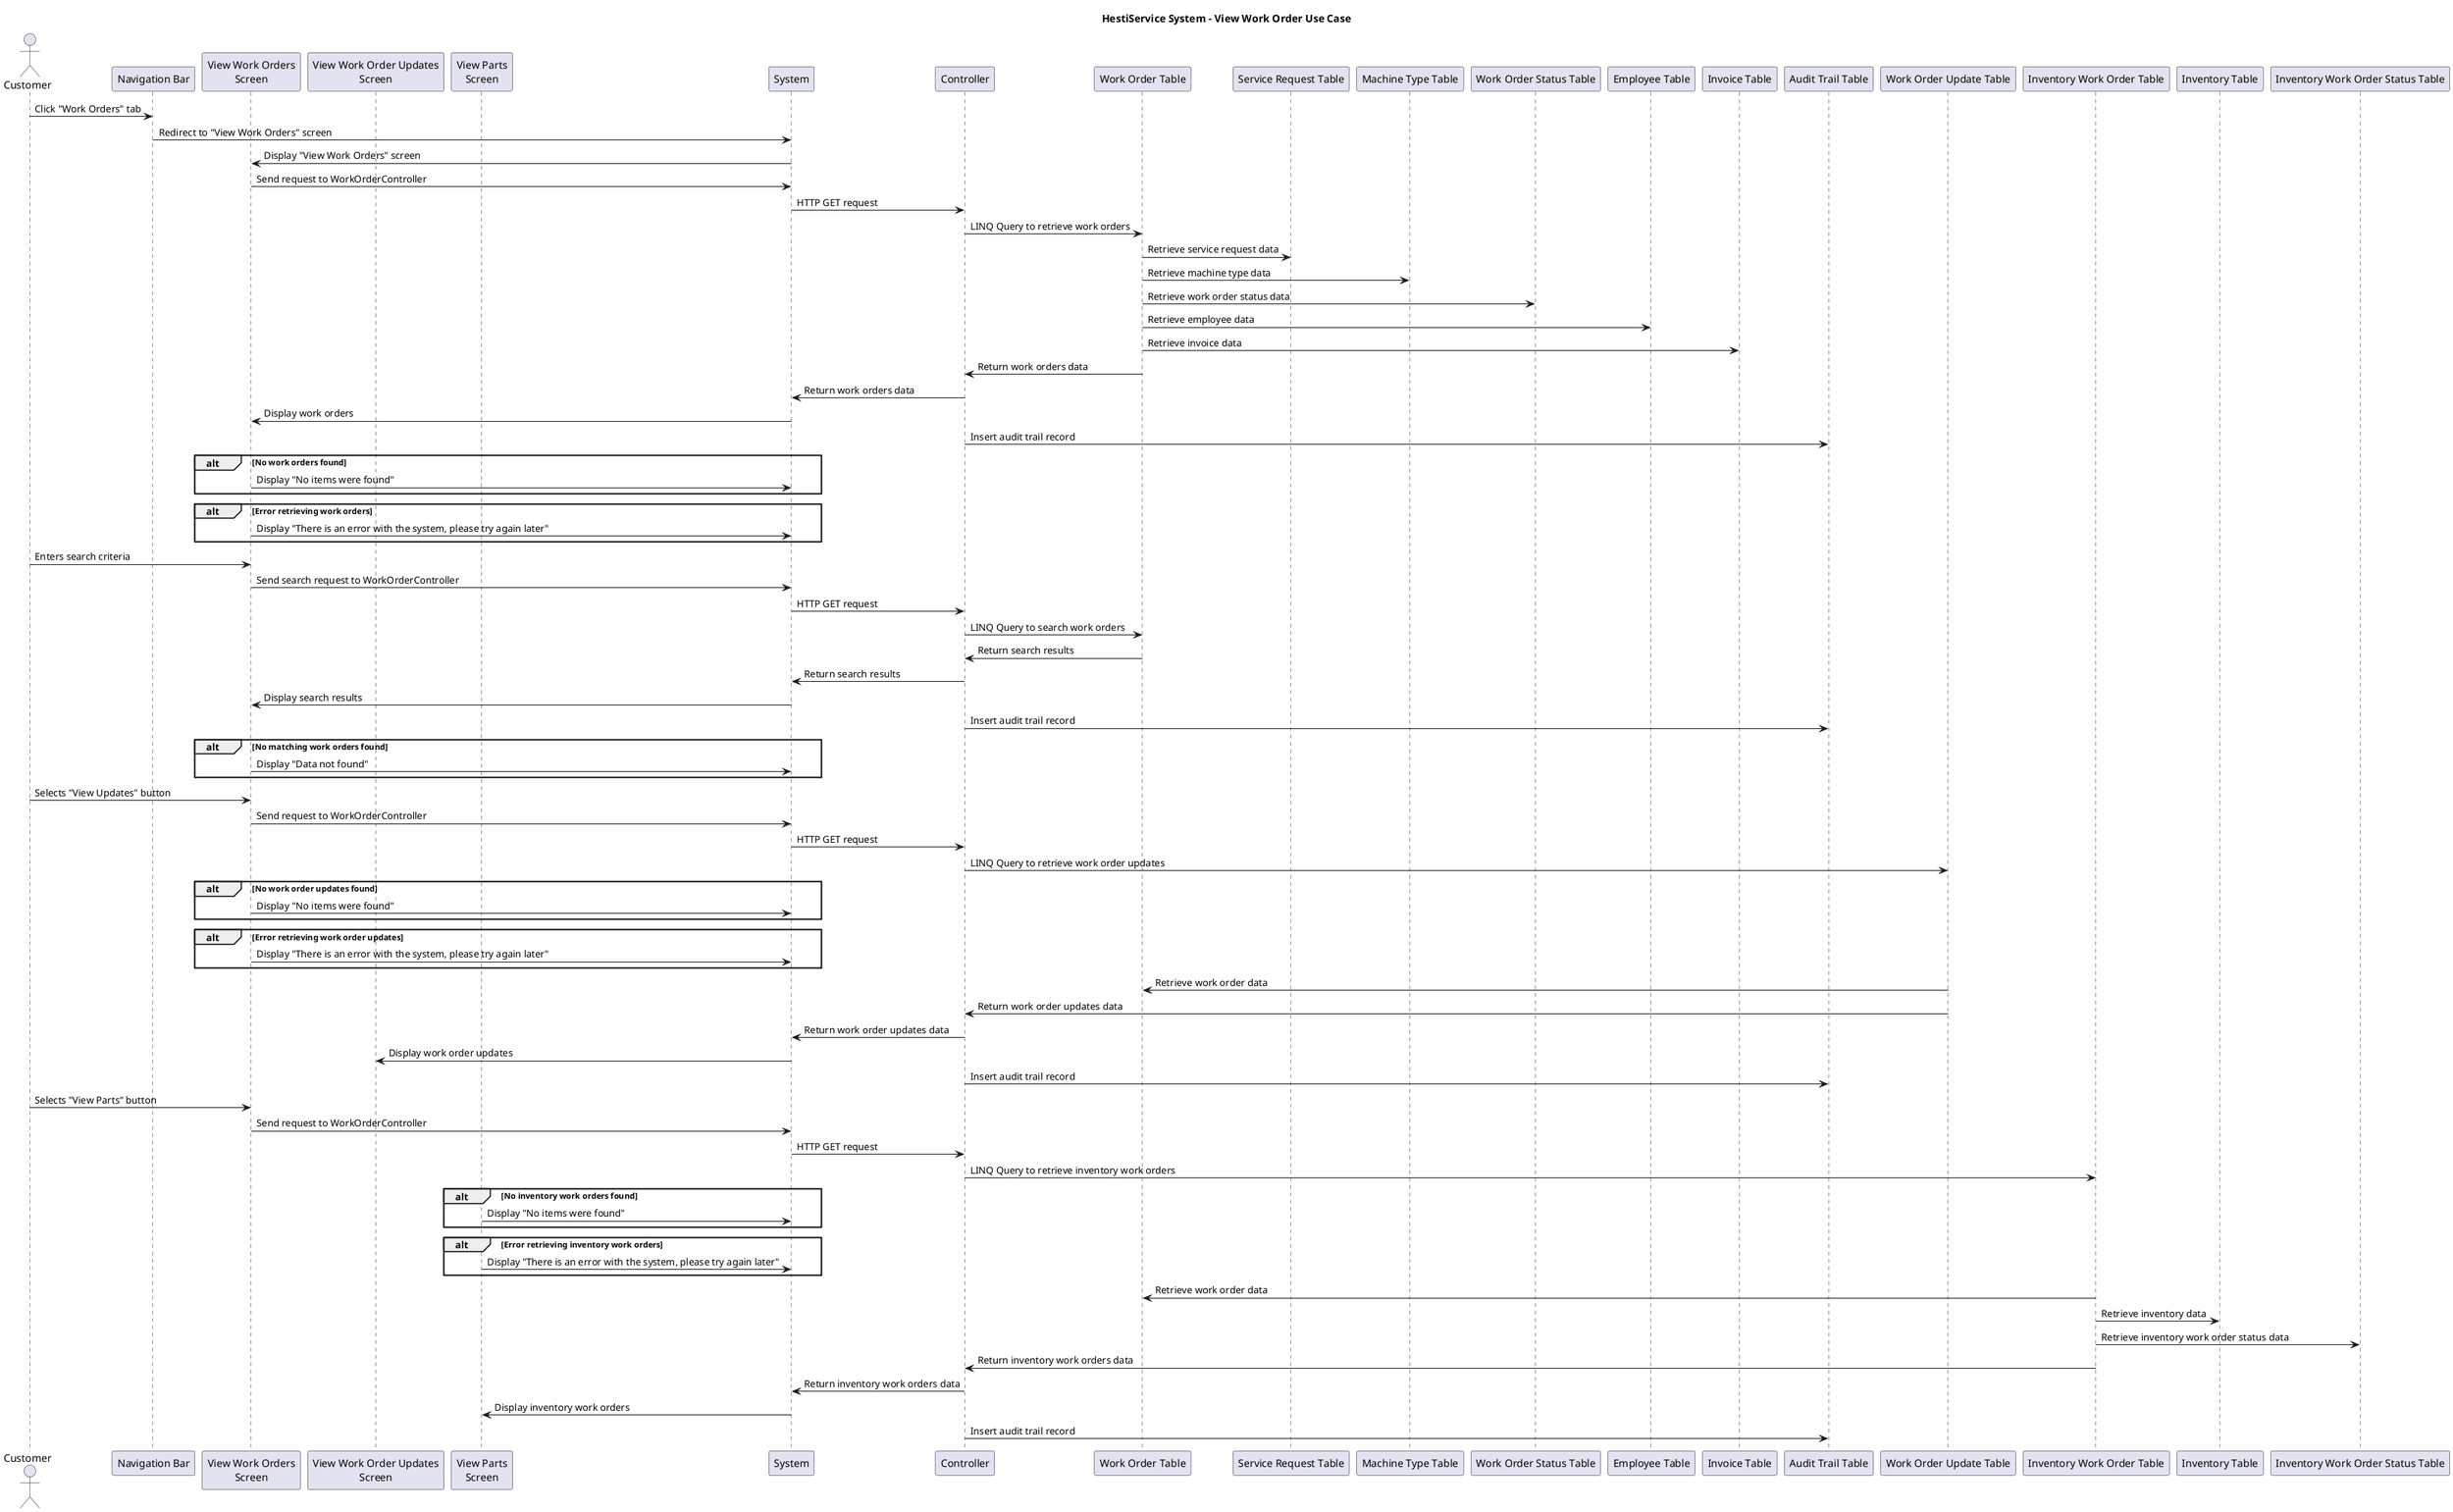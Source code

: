 @startuml
title HestiService System - View Work Order Use Case

actor Customer as Customer
participant "Navigation Bar" as NavBar
participant "View Work Orders\nScreen" as ViewWorkOrdersScreen
participant "View Work Order Updates\nScreen" as ViewWorkOrderUpdatesScreen
participant "View Parts\nScreen" as ViewPartsScreen
participant "System" as System
participant "Controller" as WorkOrderController
participant "Work Order Table" as WorkOrderTable
participant "Service Request Table" as ServiceRequestTable
participant "Machine Type Table" as MachineTypeTable
participant "Work Order Status Table" as WorkOrderStatusTable
participant "Employee Table" as EmployeeTable
participant "Invoice Table" as InvoiceTable
participant "Audit Trail Table" as AuditTrailTable
participant "Work Order Update Table" as WorkOrderUpdateTable
participant "Inventory Work Order Table" as InventoryWorkOrderTable
participant "Inventory Table" as InventoryTable
participant "Inventory Work Order Status Table" as InventoryWorkOrderStatusTable

Customer -> NavBar: Click "Work Orders" tab
NavBar -> System: Redirect to "View Work Orders" screen
System -> ViewWorkOrdersScreen: Display "View Work Orders" screen

ViewWorkOrdersScreen -> System: Send request to WorkOrderController
System -> WorkOrderController: HTTP GET request
WorkOrderController -> WorkOrderTable: LINQ Query to retrieve work orders
WorkOrderTable -> ServiceRequestTable: Retrieve service request data
WorkOrderTable -> MachineTypeTable: Retrieve machine type data
WorkOrderTable -> WorkOrderStatusTable: Retrieve work order status data
WorkOrderTable -> EmployeeTable: Retrieve employee data
WorkOrderTable -> InvoiceTable: Retrieve invoice data
WorkOrderTable -> WorkOrderController: Return work orders data
WorkOrderController -> System: Return work orders data
System -> ViewWorkOrdersScreen: Display work orders

WorkOrderController -> AuditTrailTable: Insert audit trail record

alt No work orders found
    ViewWorkOrdersScreen -> System: Display "No items were found"
end

alt Error retrieving work orders
    ViewWorkOrdersScreen -> System: Display "There is an error with the system, please try again later"
end

Customer -> ViewWorkOrdersScreen: Enters search criteria
ViewWorkOrdersScreen -> System: Send search request to WorkOrderController
System -> WorkOrderController: HTTP GET request
WorkOrderController -> WorkOrderTable: LINQ Query to search work orders
WorkOrderTable -> WorkOrderController: Return search results
WorkOrderController -> System: Return search results
System -> ViewWorkOrdersScreen: Display search results

WorkOrderController -> AuditTrailTable: Insert audit trail record

alt No matching work orders found
    ViewWorkOrdersScreen -> System: Display "Data not found"
end

Customer -> ViewWorkOrdersScreen: Selects "View Updates" button
ViewWorkOrdersScreen -> System: Send request to WorkOrderController
System -> WorkOrderController: HTTP GET request
WorkOrderController -> WorkOrderUpdateTable: LINQ Query to retrieve work order updates

alt No work order updates found
    ViewWorkOrdersScreen -> System: Display "No items were found"
end

alt Error retrieving work order updates
    ViewWorkOrdersScreen -> System: Display "There is an error with the system, please try again later"
end

WorkOrderUpdateTable -> WorkOrderTable: Retrieve work order data
WorkOrderUpdateTable -> WorkOrderController: Return work order updates data
WorkOrderController -> System: Return work order updates data
System -> ViewWorkOrderUpdatesScreen: Display work order updates

WorkOrderController -> AuditTrailTable: Insert audit trail record

Customer -> ViewWorkOrdersScreen: Selects "View Parts" button
ViewWorkOrdersScreen -> System: Send request to WorkOrderController
System -> WorkOrderController: HTTP GET request
WorkOrderController -> InventoryWorkOrderTable: LINQ Query to retrieve inventory work orders

alt No inventory work orders found
    ViewPartsScreen -> System: Display "No items were found"
end

alt Error retrieving inventory work orders
    ViewPartsScreen -> System: Display "There is an error with the system, please try again later"
end

InventoryWorkOrderTable -> WorkOrderTable: Retrieve work order data
InventoryWorkOrderTable -> InventoryTable: Retrieve inventory data
InventoryWorkOrderTable -> InventoryWorkOrderStatusTable: Retrieve inventory work order status data
InventoryWorkOrderTable -> WorkOrderController: Return inventory work orders data
WorkOrderController -> System: Return inventory work orders data
System -> ViewPartsScreen: Display inventory work orders

WorkOrderController -> AuditTrailTable: Insert audit trail record

@enduml
